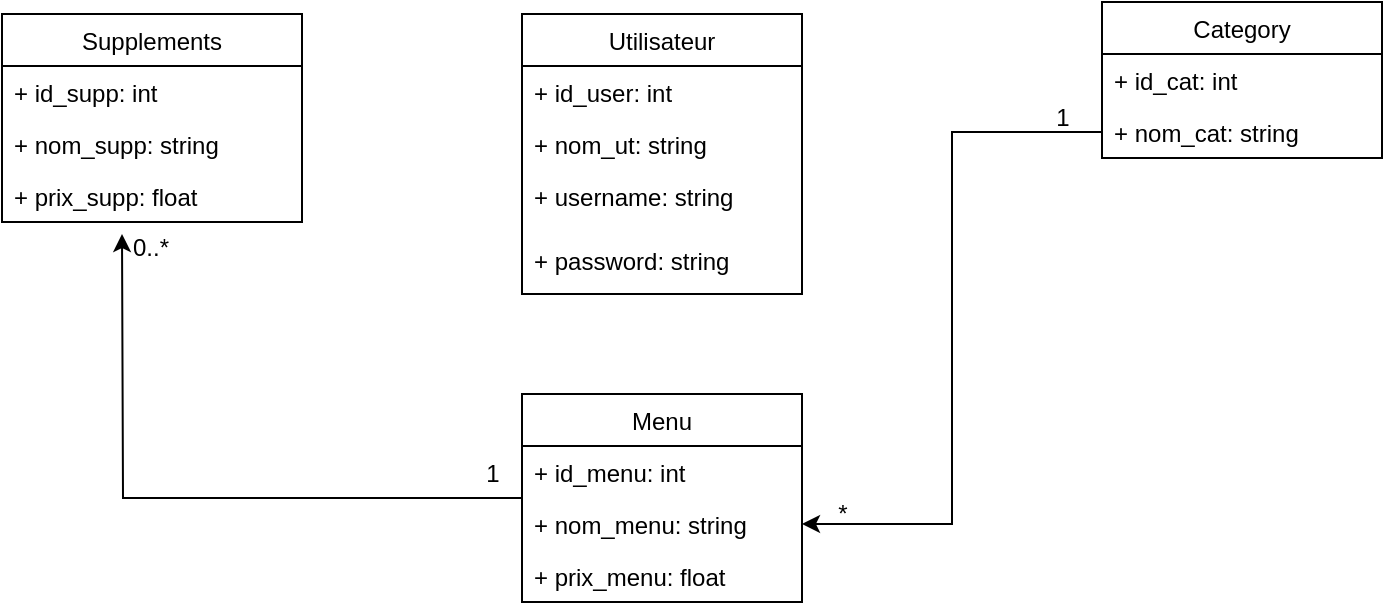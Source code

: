 <mxfile version="14.4.4" type="github">
  <diagram id="qKgihCfjs8VQ1l9GcSro" name="Page-1">
    <mxGraphModel dx="1038" dy="548" grid="1" gridSize="10" guides="1" tooltips="1" connect="1" arrows="1" fold="1" page="1" pageScale="1" pageWidth="827" pageHeight="1169" math="0" shadow="0">
      <root>
        <mxCell id="0" />
        <mxCell id="1" parent="0" />
        <mxCell id="52ufz_NTefzQWGk7MAV9-1" value="Utilisateur" style="swimlane;fontStyle=0;childLayout=stackLayout;horizontal=1;startSize=26;fillColor=none;horizontalStack=0;resizeParent=1;resizeParentMax=0;resizeLast=0;collapsible=1;marginBottom=0;" parent="1" vertex="1">
          <mxGeometry x="300" y="130" width="140" height="140" as="geometry" />
        </mxCell>
        <mxCell id="52ufz_NTefzQWGk7MAV9-2" value="+ id_user: int" style="text;strokeColor=none;fillColor=none;align=left;verticalAlign=top;spacingLeft=4;spacingRight=4;overflow=hidden;rotatable=0;points=[[0,0.5],[1,0.5]];portConstraint=eastwest;" parent="52ufz_NTefzQWGk7MAV9-1" vertex="1">
          <mxGeometry y="26" width="140" height="26" as="geometry" />
        </mxCell>
        <mxCell id="52ufz_NTefzQWGk7MAV9-3" value="+ nom_ut: string " style="text;strokeColor=none;fillColor=none;align=left;verticalAlign=top;spacingLeft=4;spacingRight=4;overflow=hidden;rotatable=0;points=[[0,0.5],[1,0.5]];portConstraint=eastwest;" parent="52ufz_NTefzQWGk7MAV9-1" vertex="1">
          <mxGeometry y="52" width="140" height="26" as="geometry" />
        </mxCell>
        <mxCell id="52ufz_NTefzQWGk7MAV9-4" value="+ username: string" style="text;strokeColor=none;fillColor=none;align=left;verticalAlign=top;spacingLeft=4;spacingRight=4;overflow=hidden;rotatable=0;points=[[0,0.5],[1,0.5]];portConstraint=eastwest;" parent="52ufz_NTefzQWGk7MAV9-1" vertex="1">
          <mxGeometry y="78" width="140" height="62" as="geometry" />
        </mxCell>
        <mxCell id="52ufz_NTefzQWGk7MAV9-6" value="+ password: string" style="text;strokeColor=none;fillColor=none;align=left;verticalAlign=top;spacingLeft=4;spacingRight=4;overflow=hidden;rotatable=0;points=[[0,0.5],[1,0.5]];portConstraint=eastwest;" parent="1" vertex="1">
          <mxGeometry x="300" y="240" width="140" height="26" as="geometry" />
        </mxCell>
        <mxCell id="52ufz_NTefzQWGk7MAV9-7" value="Category" style="swimlane;fontStyle=0;childLayout=stackLayout;horizontal=1;startSize=26;fillColor=none;horizontalStack=0;resizeParent=1;resizeParentMax=0;resizeLast=0;collapsible=1;marginBottom=0;" parent="1" vertex="1">
          <mxGeometry x="590" y="124" width="140" height="78" as="geometry" />
        </mxCell>
        <mxCell id="52ufz_NTefzQWGk7MAV9-8" value="+ id_cat: int" style="text;strokeColor=none;fillColor=none;align=left;verticalAlign=top;spacingLeft=4;spacingRight=4;overflow=hidden;rotatable=0;points=[[0,0.5],[1,0.5]];portConstraint=eastwest;" parent="52ufz_NTefzQWGk7MAV9-7" vertex="1">
          <mxGeometry y="26" width="140" height="26" as="geometry" />
        </mxCell>
        <mxCell id="52ufz_NTefzQWGk7MAV9-9" value="+ nom_cat: string" style="text;strokeColor=none;fillColor=none;align=left;verticalAlign=top;spacingLeft=4;spacingRight=4;overflow=hidden;rotatable=0;points=[[0,0.5],[1,0.5]];portConstraint=eastwest;" parent="52ufz_NTefzQWGk7MAV9-7" vertex="1">
          <mxGeometry y="52" width="140" height="26" as="geometry" />
        </mxCell>
        <mxCell id="52ufz_NTefzQWGk7MAV9-11" value="Supplements" style="swimlane;fontStyle=0;childLayout=stackLayout;horizontal=1;startSize=26;fillColor=none;horizontalStack=0;resizeParent=1;resizeParentMax=0;resizeLast=0;collapsible=1;marginBottom=0;" parent="1" vertex="1">
          <mxGeometry x="40" y="130" width="150" height="104" as="geometry" />
        </mxCell>
        <mxCell id="52ufz_NTefzQWGk7MAV9-12" value="+ id_supp: int" style="text;strokeColor=none;fillColor=none;align=left;verticalAlign=top;spacingLeft=4;spacingRight=4;overflow=hidden;rotatable=0;points=[[0,0.5],[1,0.5]];portConstraint=eastwest;" parent="52ufz_NTefzQWGk7MAV9-11" vertex="1">
          <mxGeometry y="26" width="150" height="26" as="geometry" />
        </mxCell>
        <mxCell id="52ufz_NTefzQWGk7MAV9-13" value="+ nom_supp: string" style="text;strokeColor=none;fillColor=none;align=left;verticalAlign=top;spacingLeft=4;spacingRight=4;overflow=hidden;rotatable=0;points=[[0,0.5],[1,0.5]];portConstraint=eastwest;" parent="52ufz_NTefzQWGk7MAV9-11" vertex="1">
          <mxGeometry y="52" width="150" height="26" as="geometry" />
        </mxCell>
        <mxCell id="52ufz_NTefzQWGk7MAV9-14" value="+ prix_supp: float" style="text;strokeColor=none;fillColor=none;align=left;verticalAlign=top;spacingLeft=4;spacingRight=4;overflow=hidden;rotatable=0;points=[[0,0.5],[1,0.5]];portConstraint=eastwest;" parent="52ufz_NTefzQWGk7MAV9-11" vertex="1">
          <mxGeometry y="78" width="150" height="26" as="geometry" />
        </mxCell>
        <mxCell id="AqeLAdhzTBgWkqnLhzzg-11" style="edgeStyle=orthogonalEdgeStyle;rounded=0;orthogonalLoop=1;jettySize=auto;html=1;" parent="1" source="52ufz_NTefzQWGk7MAV9-20" edge="1">
          <mxGeometry relative="1" as="geometry">
            <mxPoint x="100" y="240" as="targetPoint" />
          </mxGeometry>
        </mxCell>
        <mxCell id="52ufz_NTefzQWGk7MAV9-20" value="Menu" style="swimlane;fontStyle=0;childLayout=stackLayout;horizontal=1;startSize=26;fillColor=none;horizontalStack=0;resizeParent=1;resizeParentMax=0;resizeLast=0;collapsible=1;marginBottom=0;" parent="1" vertex="1">
          <mxGeometry x="300" y="320" width="140" height="104" as="geometry" />
        </mxCell>
        <mxCell id="52ufz_NTefzQWGk7MAV9-21" value="+ id_menu: int" style="text;strokeColor=none;fillColor=none;align=left;verticalAlign=top;spacingLeft=4;spacingRight=4;overflow=hidden;rotatable=0;points=[[0,0.5],[1,0.5]];portConstraint=eastwest;" parent="52ufz_NTefzQWGk7MAV9-20" vertex="1">
          <mxGeometry y="26" width="140" height="26" as="geometry" />
        </mxCell>
        <mxCell id="52ufz_NTefzQWGk7MAV9-22" value="+ nom_menu: string " style="text;strokeColor=none;fillColor=none;align=left;verticalAlign=top;spacingLeft=4;spacingRight=4;overflow=hidden;rotatable=0;points=[[0,0.5],[1,0.5]];portConstraint=eastwest;" parent="52ufz_NTefzQWGk7MAV9-20" vertex="1">
          <mxGeometry y="52" width="140" height="26" as="geometry" />
        </mxCell>
        <mxCell id="52ufz_NTefzQWGk7MAV9-23" value="+ prix_menu: float" style="text;strokeColor=none;fillColor=none;align=left;verticalAlign=top;spacingLeft=4;spacingRight=4;overflow=hidden;rotatable=0;points=[[0,0.5],[1,0.5]];portConstraint=eastwest;" parent="52ufz_NTefzQWGk7MAV9-20" vertex="1">
          <mxGeometry y="78" width="140" height="26" as="geometry" />
        </mxCell>
        <mxCell id="52ufz_NTefzQWGk7MAV9-24" style="edgeStyle=orthogonalEdgeStyle;rounded=0;orthogonalLoop=1;jettySize=auto;html=1;exitX=0;exitY=0.5;exitDx=0;exitDy=0;entryX=1;entryY=0.5;entryDx=0;entryDy=0;" parent="1" source="52ufz_NTefzQWGk7MAV9-9" target="52ufz_NTefzQWGk7MAV9-22" edge="1">
          <mxGeometry relative="1" as="geometry" />
        </mxCell>
        <mxCell id="52ufz_NTefzQWGk7MAV9-25" value="1" style="text;html=1;resizable=0;autosize=1;align=center;verticalAlign=middle;points=[];fillColor=none;strokeColor=none;rounded=0;" parent="1" vertex="1">
          <mxGeometry x="560" y="172" width="20" height="20" as="geometry" />
        </mxCell>
        <mxCell id="52ufz_NTefzQWGk7MAV9-26" value="*" style="text;html=1;resizable=0;autosize=1;align=center;verticalAlign=middle;points=[];fillColor=none;strokeColor=none;rounded=0;" parent="1" vertex="1">
          <mxGeometry x="450" y="370" width="20" height="20" as="geometry" />
        </mxCell>
        <mxCell id="AqeLAdhzTBgWkqnLhzzg-12" value="1" style="text;html=1;resizable=0;autosize=1;align=center;verticalAlign=middle;points=[];fillColor=none;strokeColor=none;rounded=0;" parent="1" vertex="1">
          <mxGeometry x="275" y="350" width="20" height="20" as="geometry" />
        </mxCell>
        <mxCell id="AqeLAdhzTBgWkqnLhzzg-13" value="0..*" style="text;html=1;resizable=0;autosize=1;align=center;verticalAlign=middle;points=[];fillColor=none;strokeColor=none;rounded=0;" parent="1" vertex="1">
          <mxGeometry x="99" y="237" width="30" height="20" as="geometry" />
        </mxCell>
      </root>
    </mxGraphModel>
  </diagram>
</mxfile>
